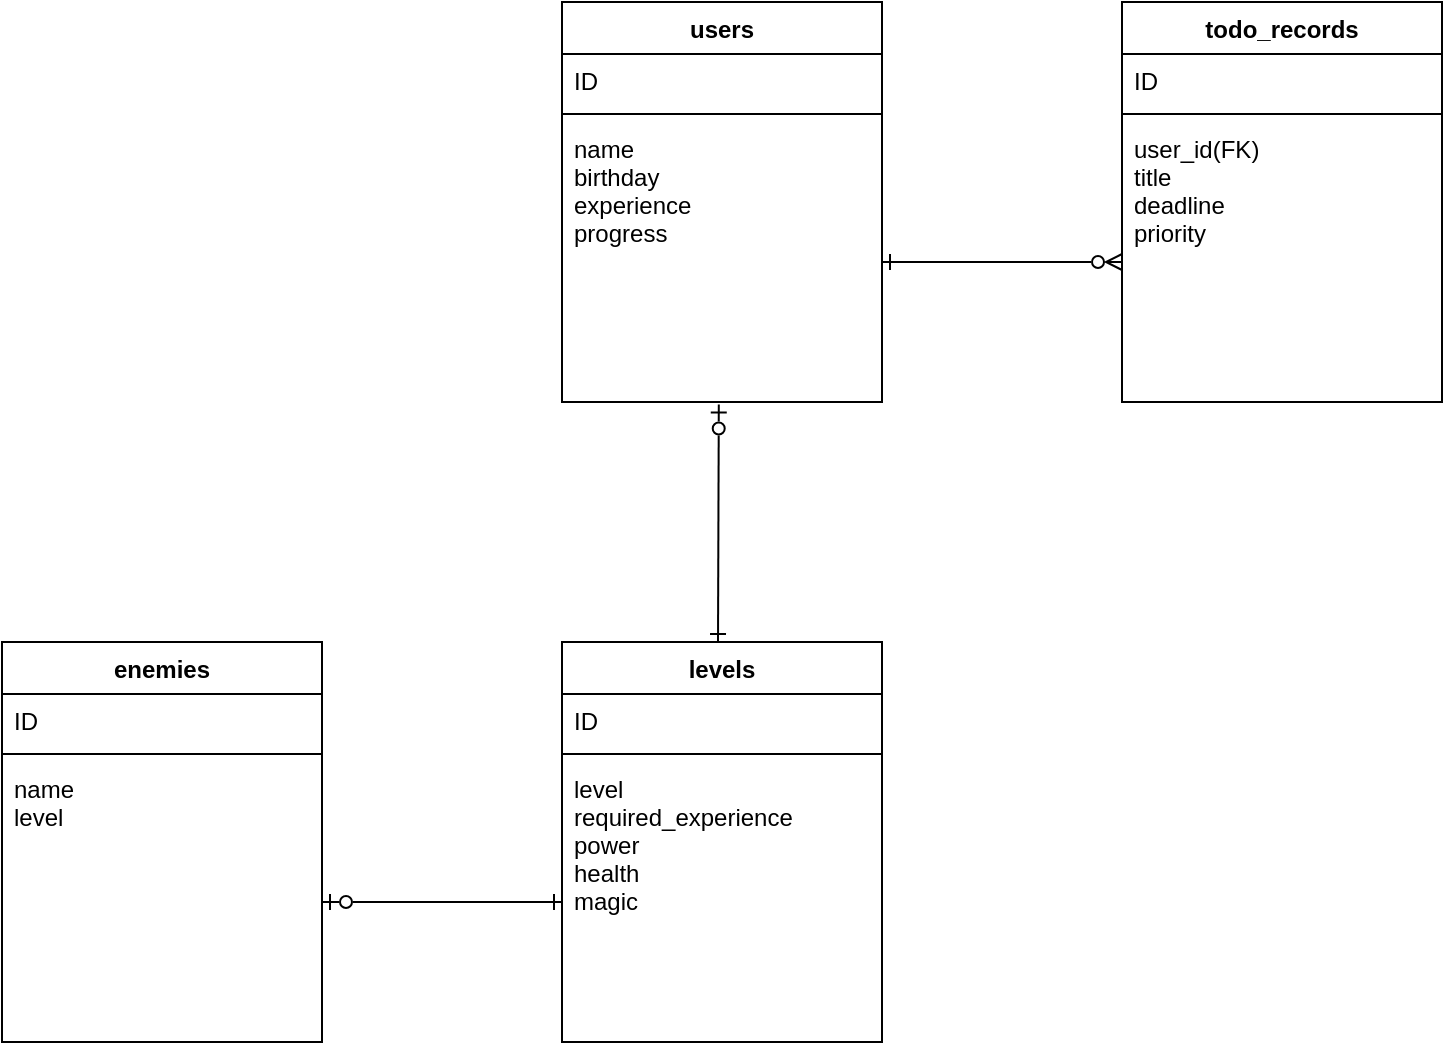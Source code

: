 <mxfile>
    <diagram id="eGvm62mWK5bCIHelFt3E" name="Page-1">
        <mxGraphModel dx="789" dy="375" grid="1" gridSize="10" guides="1" tooltips="1" connect="1" arrows="1" fold="1" page="1" pageScale="1" pageWidth="827" pageHeight="1169" math="0" shadow="0">
            <root>
                <mxCell id="0"/>
                <mxCell id="1" parent="0"/>
                <mxCell id="2" value="users" style="swimlane;fontStyle=1;align=center;verticalAlign=top;childLayout=stackLayout;horizontal=1;startSize=26;horizontalStack=0;resizeParent=1;resizeParentMax=0;resizeLast=0;collapsible=1;marginBottom=0;" parent="1" vertex="1">
                    <mxGeometry x="320" y="200" width="160" height="200" as="geometry"/>
                </mxCell>
                <mxCell id="3" value="ID" style="text;strokeColor=none;fillColor=none;align=left;verticalAlign=top;spacingLeft=4;spacingRight=4;overflow=hidden;rotatable=0;points=[[0,0.5],[1,0.5]];portConstraint=eastwest;" parent="2" vertex="1">
                    <mxGeometry y="26" width="160" height="26" as="geometry"/>
                </mxCell>
                <mxCell id="4" value="" style="line;strokeWidth=1;fillColor=none;align=left;verticalAlign=middle;spacingTop=-1;spacingLeft=3;spacingRight=3;rotatable=0;labelPosition=right;points=[];portConstraint=eastwest;strokeColor=inherit;" parent="2" vertex="1">
                    <mxGeometry y="52" width="160" height="8" as="geometry"/>
                </mxCell>
                <mxCell id="5" value="name&#10;birthday&#10;experience&#10;progress" style="text;strokeColor=none;fillColor=none;align=left;verticalAlign=top;spacingLeft=4;spacingRight=4;overflow=hidden;rotatable=0;points=[[0,0.5],[1,0.5]];portConstraint=eastwest;" parent="2" vertex="1">
                    <mxGeometry y="60" width="160" height="140" as="geometry"/>
                </mxCell>
                <mxCell id="6" value="Interface1" style="html=1;verticalAlign=bottom;labelBackgroundColor=none;startArrow=ERone;startFill=0;startSize=6;endArrow=ERzeroToMany;entryX=0;entryY=0.5;entryDx=0;entryDy=0;endFill=0;fontColor=none;noLabel=1;" parent="1" source="5" target="10" edge="1">
                    <mxGeometry x="-1" y="3" relative="1" as="geometry">
                        <mxPoint x="444" y="259" as="sourcePoint"/>
                        <mxPoint x="614" y="484" as="targetPoint"/>
                    </mxGeometry>
                </mxCell>
                <mxCell id="7" value="todo_records" style="swimlane;fontStyle=1;align=center;verticalAlign=top;childLayout=stackLayout;horizontal=1;startSize=26;horizontalStack=0;resizeParent=1;resizeParentMax=0;resizeLast=0;collapsible=1;marginBottom=0;" parent="1" vertex="1">
                    <mxGeometry x="600" y="200" width="160" height="200" as="geometry"/>
                </mxCell>
                <mxCell id="8" value="ID" style="text;strokeColor=none;fillColor=none;align=left;verticalAlign=top;spacingLeft=4;spacingRight=4;overflow=hidden;rotatable=0;points=[[0,0.5],[1,0.5]];portConstraint=eastwest;" parent="7" vertex="1">
                    <mxGeometry y="26" width="160" height="26" as="geometry"/>
                </mxCell>
                <mxCell id="9" value="" style="line;strokeWidth=1;fillColor=none;align=left;verticalAlign=middle;spacingTop=-1;spacingLeft=3;spacingRight=3;rotatable=0;labelPosition=right;points=[];portConstraint=eastwest;strokeColor=inherit;" parent="7" vertex="1">
                    <mxGeometry y="52" width="160" height="8" as="geometry"/>
                </mxCell>
                <mxCell id="10" value="user_id(FK)&#10;title&#10;deadline&#10;priority" style="text;strokeColor=none;fillColor=none;align=left;verticalAlign=top;spacingLeft=4;spacingRight=4;overflow=hidden;rotatable=0;points=[[0,0.5],[1,0.5]];portConstraint=eastwest;" parent="7" vertex="1">
                    <mxGeometry y="60" width="160" height="140" as="geometry"/>
                </mxCell>
                <mxCell id="11" value="levels" style="swimlane;fontStyle=1;align=center;verticalAlign=top;childLayout=stackLayout;horizontal=1;startSize=26;horizontalStack=0;resizeParent=1;resizeParentMax=0;resizeLast=0;collapsible=1;marginBottom=0;" parent="1" vertex="1">
                    <mxGeometry x="320" y="520" width="160" height="200" as="geometry"/>
                </mxCell>
                <mxCell id="12" value="ID" style="text;strokeColor=none;fillColor=none;align=left;verticalAlign=top;spacingLeft=4;spacingRight=4;overflow=hidden;rotatable=0;points=[[0,0.5],[1,0.5]];portConstraint=eastwest;" parent="11" vertex="1">
                    <mxGeometry y="26" width="160" height="26" as="geometry"/>
                </mxCell>
                <mxCell id="13" value="" style="line;strokeWidth=1;fillColor=none;align=left;verticalAlign=middle;spacingTop=-1;spacingLeft=3;spacingRight=3;rotatable=0;labelPosition=right;points=[];portConstraint=eastwest;strokeColor=inherit;" parent="11" vertex="1">
                    <mxGeometry y="52" width="160" height="8" as="geometry"/>
                </mxCell>
                <mxCell id="14" value="level&#10;required_experience&#10;power&#10;health&#10;magic" style="text;strokeColor=none;fillColor=none;align=left;verticalAlign=top;spacingLeft=4;spacingRight=4;overflow=hidden;rotatable=0;points=[[0,0.5],[1,0.5]];portConstraint=eastwest;" parent="11" vertex="1">
                    <mxGeometry y="60" width="160" height="140" as="geometry"/>
                </mxCell>
                <mxCell id="15" value="Interface1" style="html=1;verticalAlign=bottom;labelBackgroundColor=none;startArrow=ERone;startFill=0;startSize=6;endArrow=ERzeroToOne;endFill=0;fontColor=none;noLabel=1;entryX=0.49;entryY=1.009;entryDx=0;entryDy=0;entryPerimeter=0;" parent="1" target="5" edge="1">
                    <mxGeometry x="-1" y="3" relative="1" as="geometry">
                        <mxPoint x="398" y="520" as="sourcePoint"/>
                        <mxPoint x="314" y="319" as="targetPoint"/>
                        <Array as="points"/>
                    </mxGeometry>
                </mxCell>
                <mxCell id="17" value="enemies" style="swimlane;fontStyle=1;align=center;verticalAlign=top;childLayout=stackLayout;horizontal=1;startSize=26;horizontalStack=0;resizeParent=1;resizeParentMax=0;resizeLast=0;collapsible=1;marginBottom=0;" parent="1" vertex="1">
                    <mxGeometry x="40" y="520" width="160" height="200" as="geometry"/>
                </mxCell>
                <mxCell id="18" value="ID" style="text;strokeColor=none;fillColor=none;align=left;verticalAlign=top;spacingLeft=4;spacingRight=4;overflow=hidden;rotatable=0;points=[[0,0.5],[1,0.5]];portConstraint=eastwest;" parent="17" vertex="1">
                    <mxGeometry y="26" width="160" height="26" as="geometry"/>
                </mxCell>
                <mxCell id="19" value="" style="line;strokeWidth=1;fillColor=none;align=left;verticalAlign=middle;spacingTop=-1;spacingLeft=3;spacingRight=3;rotatable=0;labelPosition=right;points=[];portConstraint=eastwest;strokeColor=inherit;" parent="17" vertex="1">
                    <mxGeometry y="52" width="160" height="8" as="geometry"/>
                </mxCell>
                <mxCell id="20" value="name&#10;level" style="text;strokeColor=none;fillColor=none;align=left;verticalAlign=top;spacingLeft=4;spacingRight=4;overflow=hidden;rotatable=0;points=[[0,0.5],[1,0.5]];portConstraint=eastwest;" parent="17" vertex="1">
                    <mxGeometry y="60" width="160" height="140" as="geometry"/>
                </mxCell>
                <mxCell id="22" value="Interface1" style="html=1;verticalAlign=bottom;labelBackgroundColor=none;startArrow=ERzeroToOne;startFill=0;startSize=6;endArrow=ERone;endFill=0;fontColor=none;noLabel=1;entryX=0;entryY=0.5;entryDx=0;entryDy=0;exitX=1;exitY=0.5;exitDx=0;exitDy=0;" parent="1" source="20" target="14" edge="1">
                    <mxGeometry x="-1" y="3" relative="1" as="geometry">
                        <mxPoint x="241.6" y="679.37" as="sourcePoint"/>
                        <mxPoint x="240.0" y="560.63" as="targetPoint"/>
                    </mxGeometry>
                </mxCell>
            </root>
        </mxGraphModel>
    </diagram>
</mxfile>